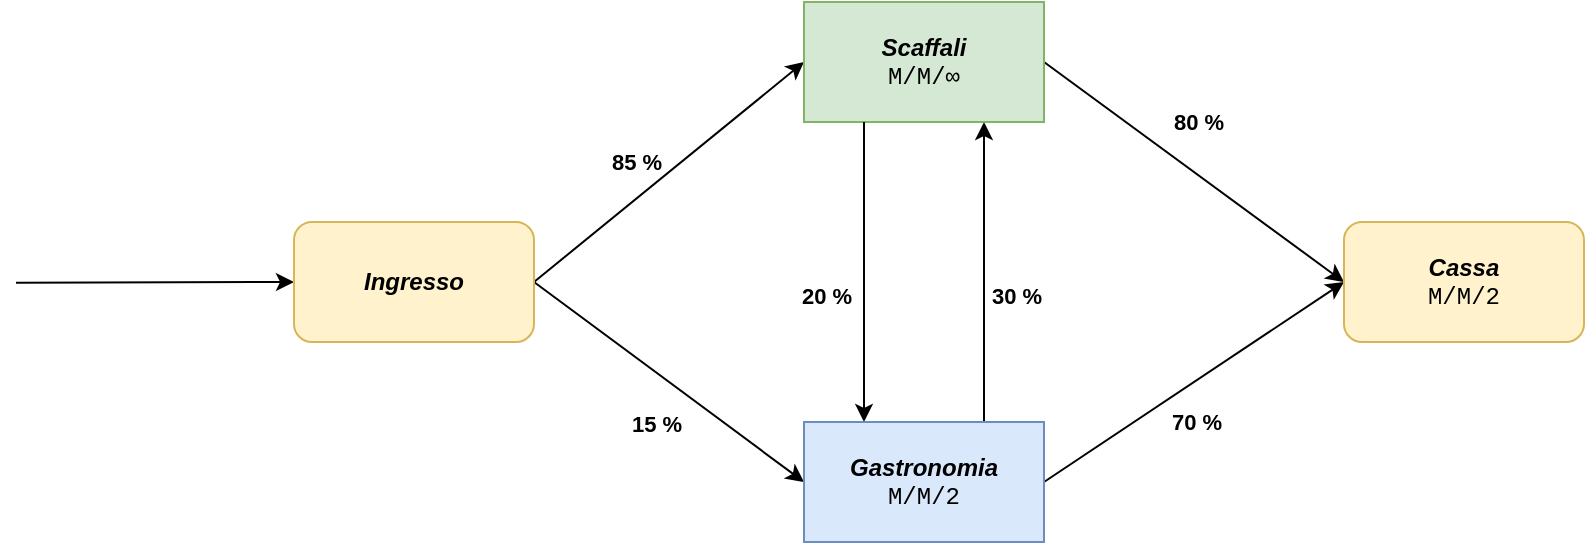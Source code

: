 <mxfile version="20.8.20"><diagram name="Page-1" id="PqVvHEOXNVulroCsF3Cf"><mxGraphModel dx="989" dy="498" grid="1" gridSize="10" guides="1" tooltips="1" connect="1" arrows="1" fold="1" page="1" pageScale="1" pageWidth="850" pageHeight="1100" math="0" shadow="0"><root><mxCell id="0"/><mxCell id="1" parent="0"/><mxCell id="PRxqi7WjeIs7CBkXbYf5-5" style="rounded=0;orthogonalLoop=1;jettySize=auto;html=1;entryX=0;entryY=0.5;entryDx=0;entryDy=0;exitX=1;exitY=0.5;exitDx=0;exitDy=0;" edge="1" parent="1" source="PRxqi7WjeIs7CBkXbYf5-1" target="PRxqi7WjeIs7CBkXbYf5-2"><mxGeometry relative="1" as="geometry"/></mxCell><mxCell id="PRxqi7WjeIs7CBkXbYf5-12" value="85 %" style="edgeLabel;html=1;align=center;verticalAlign=middle;resizable=0;points=[];fontStyle=1" vertex="1" connectable="0" parent="PRxqi7WjeIs7CBkXbYf5-5"><mxGeometry x="-0.129" y="-2" relative="1" as="geometry"><mxPoint x="-9" y="-14" as="offset"/></mxGeometry></mxCell><mxCell id="PRxqi7WjeIs7CBkXbYf5-6" style="edgeStyle=none;rounded=0;orthogonalLoop=1;jettySize=auto;html=1;entryX=0;entryY=0.5;entryDx=0;entryDy=0;exitX=1;exitY=0.5;exitDx=0;exitDy=0;" edge="1" parent="1" source="PRxqi7WjeIs7CBkXbYf5-1" target="PRxqi7WjeIs7CBkXbYf5-3"><mxGeometry relative="1" as="geometry"/></mxCell><mxCell id="PRxqi7WjeIs7CBkXbYf5-13" value="15 %" style="edgeLabel;html=1;align=center;verticalAlign=middle;resizable=0;points=[];fontStyle=1" vertex="1" connectable="0" parent="PRxqi7WjeIs7CBkXbYf5-6"><mxGeometry x="0.132" y="-1" relative="1" as="geometry"><mxPoint x="-15" y="13" as="offset"/></mxGeometry></mxCell><mxCell id="PRxqi7WjeIs7CBkXbYf5-7" style="edgeStyle=none;rounded=0;orthogonalLoop=1;jettySize=auto;html=1;exitX=0;exitY=0.5;exitDx=0;exitDy=0;endArrow=none;endFill=0;startArrow=classic;startFill=1;" edge="1" parent="1" source="PRxqi7WjeIs7CBkXbYf5-1"><mxGeometry relative="1" as="geometry"><mxPoint x="20" y="170.333" as="targetPoint"/></mxGeometry></mxCell><mxCell id="PRxqi7WjeIs7CBkXbYf5-1" value="&lt;b&gt;&lt;i&gt;Ingresso&lt;/i&gt;&lt;/b&gt;" style="rounded=1;whiteSpace=wrap;html=1;fillColor=#fff2cc;strokeColor=#d6b656;" vertex="1" parent="1"><mxGeometry x="159" y="140" width="120" height="60" as="geometry"/></mxCell><mxCell id="PRxqi7WjeIs7CBkXbYf5-8" style="edgeStyle=none;rounded=0;orthogonalLoop=1;jettySize=auto;html=1;entryX=0.75;entryY=0;entryDx=0;entryDy=0;startArrow=classic;startFill=1;endArrow=none;endFill=0;exitX=0.75;exitY=1;exitDx=0;exitDy=0;" edge="1" parent="1" source="PRxqi7WjeIs7CBkXbYf5-2" target="PRxqi7WjeIs7CBkXbYf5-3"><mxGeometry relative="1" as="geometry"/></mxCell><mxCell id="PRxqi7WjeIs7CBkXbYf5-15" value="30 %" style="edgeLabel;html=1;align=center;verticalAlign=middle;resizable=0;points=[];rotation=0;fontStyle=1" vertex="1" connectable="0" parent="PRxqi7WjeIs7CBkXbYf5-8"><mxGeometry x="0.162" y="1" relative="1" as="geometry"><mxPoint x="15" as="offset"/></mxGeometry></mxCell><mxCell id="PRxqi7WjeIs7CBkXbYf5-10" style="edgeStyle=none;rounded=0;orthogonalLoop=1;jettySize=auto;html=1;entryX=0;entryY=0.5;entryDx=0;entryDy=0;startArrow=none;startFill=0;endArrow=classic;endFill=1;exitX=1;exitY=0.5;exitDx=0;exitDy=0;" edge="1" parent="1" source="PRxqi7WjeIs7CBkXbYf5-2" target="PRxqi7WjeIs7CBkXbYf5-4"><mxGeometry relative="1" as="geometry"/></mxCell><mxCell id="PRxqi7WjeIs7CBkXbYf5-17" value="80 %" style="edgeLabel;html=1;align=center;verticalAlign=middle;resizable=0;points=[];fontStyle=1" vertex="1" connectable="0" parent="PRxqi7WjeIs7CBkXbYf5-10"><mxGeometry x="-0.169" relative="1" as="geometry"><mxPoint x="14" y="-16" as="offset"/></mxGeometry></mxCell><mxCell id="PRxqi7WjeIs7CBkXbYf5-2" value="&lt;b&gt;&lt;i&gt;Scaffali&lt;/i&gt;&lt;/b&gt;&lt;br&gt;&lt;font face=&quot;Courier New&quot;&gt;M/M/∞&lt;/font&gt;" style="rounded=0;whiteSpace=wrap;html=1;fillColor=#d5e8d4;strokeColor=#82b366;" vertex="1" parent="1"><mxGeometry x="414" y="30" width="120" height="60" as="geometry"/></mxCell><mxCell id="PRxqi7WjeIs7CBkXbYf5-9" style="edgeStyle=none;rounded=0;orthogonalLoop=1;jettySize=auto;html=1;entryX=0.25;entryY=1;entryDx=0;entryDy=0;startArrow=classic;startFill=1;endArrow=none;endFill=0;exitX=0.25;exitY=0;exitDx=0;exitDy=0;" edge="1" parent="1" source="PRxqi7WjeIs7CBkXbYf5-3" target="PRxqi7WjeIs7CBkXbYf5-2"><mxGeometry relative="1" as="geometry"/></mxCell><mxCell id="PRxqi7WjeIs7CBkXbYf5-14" value="20 %" style="edgeLabel;html=1;align=center;verticalAlign=middle;resizable=0;points=[];fontStyle=1" vertex="1" connectable="0" parent="PRxqi7WjeIs7CBkXbYf5-9"><mxGeometry x="-0.151" y="-1" relative="1" as="geometry"><mxPoint x="-20" as="offset"/></mxGeometry></mxCell><mxCell id="PRxqi7WjeIs7CBkXbYf5-11" style="edgeStyle=none;rounded=0;orthogonalLoop=1;jettySize=auto;html=1;entryX=0;entryY=0.5;entryDx=0;entryDy=0;startArrow=none;startFill=0;endArrow=classic;endFill=1;exitX=1;exitY=0.5;exitDx=0;exitDy=0;" edge="1" parent="1" source="PRxqi7WjeIs7CBkXbYf5-3" target="PRxqi7WjeIs7CBkXbYf5-4"><mxGeometry relative="1" as="geometry"/></mxCell><mxCell id="PRxqi7WjeIs7CBkXbYf5-16" value="70 %" style="edgeLabel;html=1;align=center;verticalAlign=middle;resizable=0;points=[];fontStyle=1" vertex="1" connectable="0" parent="PRxqi7WjeIs7CBkXbYf5-11"><mxGeometry x="-0.266" y="-2" relative="1" as="geometry"><mxPoint x="20" y="5" as="offset"/></mxGeometry></mxCell><mxCell id="PRxqi7WjeIs7CBkXbYf5-3" value="&lt;b&gt;&lt;i&gt;Gastronomia&lt;/i&gt;&lt;/b&gt;&lt;br&gt;&lt;font face=&quot;Courier New&quot;&gt;M/M/2&lt;/font&gt;" style="rounded=0;whiteSpace=wrap;html=1;fillColor=#dae8fc;strokeColor=#6c8ebf;" vertex="1" parent="1"><mxGeometry x="414" y="240" width="120" height="60" as="geometry"/></mxCell><mxCell id="PRxqi7WjeIs7CBkXbYf5-4" value="&lt;b&gt;&lt;i&gt;Cassa&lt;/i&gt;&lt;/b&gt;&lt;br&gt;&lt;font face=&quot;Courier New&quot;&gt;M/M/2&lt;/font&gt;" style="rounded=1;whiteSpace=wrap;html=1;fillColor=#fff2cc;strokeColor=#d6b656;" vertex="1" parent="1"><mxGeometry x="684" y="140" width="120" height="60" as="geometry"/></mxCell></root></mxGraphModel></diagram></mxfile>